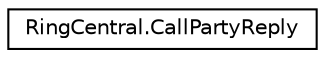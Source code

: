 digraph "Graphical Class Hierarchy"
{
 // LATEX_PDF_SIZE
  edge [fontname="Helvetica",fontsize="10",labelfontname="Helvetica",labelfontsize="10"];
  node [fontname="Helvetica",fontsize="10",shape=record];
  rankdir="LR";
  Node0 [label="RingCentral.CallPartyReply",height=0.2,width=0.4,color="black", fillcolor="white", style="filled",URL="$classRingCentral_1_1CallPartyReply.html",tooltip=" "];
}
